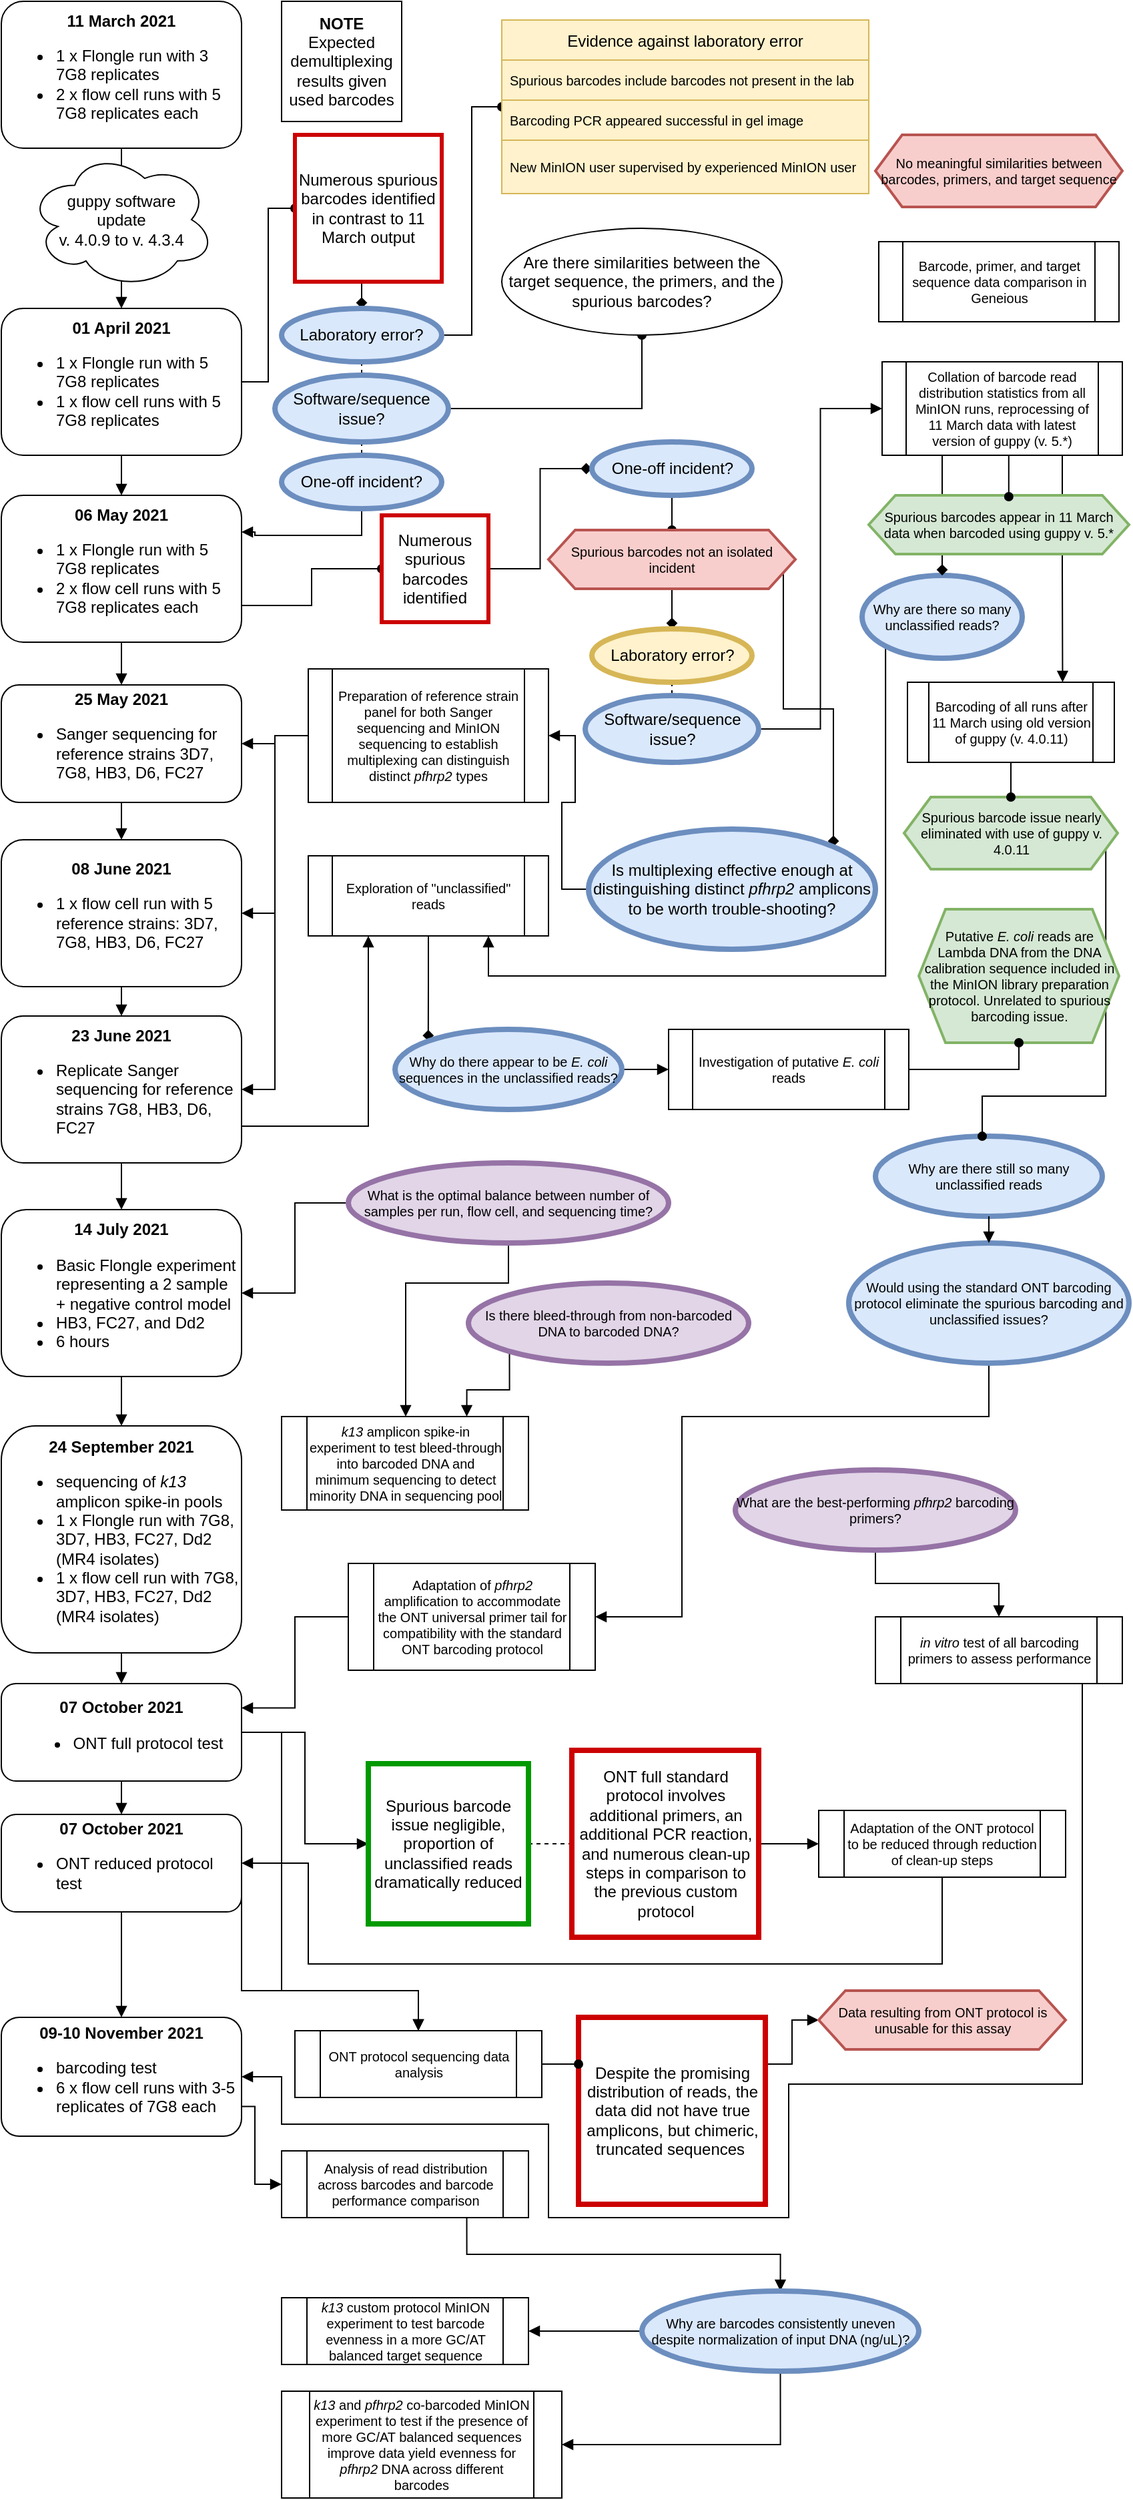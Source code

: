 <mxfile version="15.9.4" type="github">
  <diagram id="_FeIpueK-TZa2c9kANLZ" name="Page-1">
    <mxGraphModel dx="872" dy="480" grid="1" gridSize="10" guides="1" tooltips="1" connect="1" arrows="1" fold="1" page="1" pageScale="1" pageWidth="850" pageHeight="2000" math="0" shadow="0">
      <root>
        <mxCell id="0" />
        <mxCell id="1" parent="0" />
        <mxCell id="Xpva0r61hY2SAYBEdhQp-93" value="Why are there still so many unclassified reads" style="ellipse;whiteSpace=wrap;html=1;fontSize=10;fillColor=#dae8fc;strokeColor=#6c8ebf;strokeWidth=4;" vertex="1" parent="1">
          <mxGeometry x="655" y="850" width="170" height="60" as="geometry" />
        </mxCell>
        <mxCell id="Xpva0r61hY2SAYBEdhQp-12" value="" style="edgeStyle=orthogonalEdgeStyle;rounded=0;orthogonalLoop=1;jettySize=auto;html=1;endArrow=block;endFill=1;" edge="1" parent="1" source="Xpva0r61hY2SAYBEdhQp-1" target="Xpva0r61hY2SAYBEdhQp-11">
          <mxGeometry relative="1" as="geometry" />
        </mxCell>
        <mxCell id="Xpva0r61hY2SAYBEdhQp-95" style="edgeStyle=orthogonalEdgeStyle;rounded=0;orthogonalLoop=1;jettySize=auto;html=1;exitX=1;exitY=0.75;exitDx=0;exitDy=0;fontSize=10;endArrow=oval;endFill=1;" edge="1" parent="1" source="Xpva0r61hY2SAYBEdhQp-91" target="Xpva0r61hY2SAYBEdhQp-93">
          <mxGeometry relative="1" as="geometry">
            <Array as="points">
              <mxPoint x="828" y="820" />
              <mxPoint x="735" y="820" />
            </Array>
          </mxGeometry>
        </mxCell>
        <mxCell id="Xpva0r61hY2SAYBEdhQp-1" value="&lt;div&gt;&lt;b&gt;11 March 2021&lt;/b&gt;&lt;/div&gt;&lt;div align=&quot;left&quot;&gt;&lt;ul&gt;&lt;li&gt;1 x Flongle run with 3 7G8 replicates&lt;/li&gt;&lt;li&gt;2 x flow cell runs with 5 7G8 replicates each&lt;br&gt;&lt;/li&gt;&lt;/ul&gt;&lt;/div&gt;" style="rounded=1;whiteSpace=wrap;html=1;" vertex="1" parent="1">
          <mxGeometry width="180" height="110" as="geometry" />
        </mxCell>
        <mxCell id="Xpva0r61hY2SAYBEdhQp-5" value="&lt;div&gt;&lt;b&gt;NOTE&lt;/b&gt;&lt;/div&gt;&lt;div&gt;Expected demultiplexing results given used barcodes&lt;br&gt;&lt;/div&gt;" style="whiteSpace=wrap;html=1;aspect=fixed;" vertex="1" parent="1">
          <mxGeometry x="210" width="90" height="90" as="geometry" />
        </mxCell>
        <mxCell id="Xpva0r61hY2SAYBEdhQp-36" value="" style="edgeStyle=orthogonalEdgeStyle;rounded=0;orthogonalLoop=1;jettySize=auto;html=1;fontSize=10;endArrow=block;endFill=1;" edge="1" parent="1" source="Xpva0r61hY2SAYBEdhQp-11" target="Xpva0r61hY2SAYBEdhQp-35">
          <mxGeometry relative="1" as="geometry" />
        </mxCell>
        <mxCell id="Xpva0r61hY2SAYBEdhQp-42" style="edgeStyle=orthogonalEdgeStyle;rounded=0;orthogonalLoop=1;jettySize=auto;html=1;exitX=1;exitY=0.5;exitDx=0;exitDy=0;entryX=0;entryY=0.5;entryDx=0;entryDy=0;fontSize=10;endArrow=oval;endFill=1;" edge="1" parent="1" source="Xpva0r61hY2SAYBEdhQp-11" target="Xpva0r61hY2SAYBEdhQp-13">
          <mxGeometry relative="1" as="geometry" />
        </mxCell>
        <mxCell id="Xpva0r61hY2SAYBEdhQp-11" value="&lt;div&gt;&lt;b&gt;01 April 2021&lt;/b&gt;&lt;/div&gt;&lt;div align=&quot;left&quot;&gt;&lt;ul&gt;&lt;li&gt;1 x Flongle run with 5 7G8 replicates&lt;/li&gt;&lt;li&gt;1 x flow cell runs with 5 7G8 replicates&lt;br&gt;&lt;/li&gt;&lt;/ul&gt;&lt;/div&gt;" style="rounded=1;whiteSpace=wrap;html=1;" vertex="1" parent="1">
          <mxGeometry y="230" width="180" height="110" as="geometry" />
        </mxCell>
        <mxCell id="Xpva0r61hY2SAYBEdhQp-47" style="edgeStyle=orthogonalEdgeStyle;rounded=0;orthogonalLoop=1;jettySize=auto;html=1;exitX=0.5;exitY=1;exitDx=0;exitDy=0;entryX=0.5;entryY=0;entryDx=0;entryDy=0;fontSize=10;endArrow=diamond;endFill=1;" edge="1" parent="1" source="Xpva0r61hY2SAYBEdhQp-13" target="Xpva0r61hY2SAYBEdhQp-15">
          <mxGeometry relative="1" as="geometry" />
        </mxCell>
        <mxCell id="Xpva0r61hY2SAYBEdhQp-13" value="Numerous spurious barcodes identified in contrast to 11 March output" style="whiteSpace=wrap;html=1;aspect=fixed;strokeWidth=3;strokeColor=#CC0000;" vertex="1" parent="1">
          <mxGeometry x="220" y="100" width="110" height="110" as="geometry" />
        </mxCell>
        <mxCell id="Xpva0r61hY2SAYBEdhQp-45" style="edgeStyle=orthogonalEdgeStyle;rounded=0;orthogonalLoop=1;jettySize=auto;html=1;exitX=1;exitY=0.5;exitDx=0;exitDy=0;entryX=0;entryY=0.5;entryDx=0;entryDy=0;fontSize=10;endArrow=oval;endFill=1;" edge="1" parent="1" source="Xpva0r61hY2SAYBEdhQp-15" target="Xpva0r61hY2SAYBEdhQp-21">
          <mxGeometry relative="1" as="geometry" />
        </mxCell>
        <mxCell id="Xpva0r61hY2SAYBEdhQp-48" style="edgeStyle=orthogonalEdgeStyle;rounded=0;orthogonalLoop=1;jettySize=auto;html=1;exitX=0.5;exitY=1;exitDx=0;exitDy=0;entryX=0.5;entryY=0;entryDx=0;entryDy=0;fontSize=10;endArrow=none;endFill=0;dashed=1;" edge="1" parent="1" source="Xpva0r61hY2SAYBEdhQp-15" target="Xpva0r61hY2SAYBEdhQp-17">
          <mxGeometry relative="1" as="geometry" />
        </mxCell>
        <mxCell id="Xpva0r61hY2SAYBEdhQp-15" value="Laboratory error?" style="ellipse;whiteSpace=wrap;html=1;rounded=1;strokeWidth=4;fillColor=#dae8fc;strokeColor=#6c8ebf;" vertex="1" parent="1">
          <mxGeometry x="210" y="230" width="120" height="40" as="geometry" />
        </mxCell>
        <mxCell id="Xpva0r61hY2SAYBEdhQp-30" value="" style="edgeStyle=orthogonalEdgeStyle;rounded=0;orthogonalLoop=1;jettySize=auto;html=1;fontSize=10;endArrow=oval;endFill=1;" edge="1" parent="1" source="Xpva0r61hY2SAYBEdhQp-17" target="Xpva0r61hY2SAYBEdhQp-29">
          <mxGeometry relative="1" as="geometry" />
        </mxCell>
        <mxCell id="Xpva0r61hY2SAYBEdhQp-49" style="edgeStyle=orthogonalEdgeStyle;rounded=0;orthogonalLoop=1;jettySize=auto;html=1;exitX=0.5;exitY=1;exitDx=0;exitDy=0;entryX=0.5;entryY=0;entryDx=0;entryDy=0;dashed=1;fontSize=10;endArrow=none;endFill=0;" edge="1" parent="1" source="Xpva0r61hY2SAYBEdhQp-17" target="Xpva0r61hY2SAYBEdhQp-40">
          <mxGeometry relative="1" as="geometry" />
        </mxCell>
        <mxCell id="Xpva0r61hY2SAYBEdhQp-17" value="Software/sequence issue?" style="ellipse;whiteSpace=wrap;html=1;rounded=1;strokeWidth=4;fillColor=#dae8fc;strokeColor=#6c8ebf;" vertex="1" parent="1">
          <mxGeometry x="205" y="280" width="130" height="50" as="geometry" />
        </mxCell>
        <mxCell id="Xpva0r61hY2SAYBEdhQp-20" value="&lt;div&gt;guppy software &lt;br&gt;&lt;/div&gt;&lt;div&gt;update&lt;/div&gt;&lt;div&gt;v. 4.0.9 to v. 4.3.4&lt;br&gt;&lt;/div&gt;" style="ellipse;shape=cloud;whiteSpace=wrap;html=1;" vertex="1" parent="1">
          <mxGeometry x="20" y="112" width="140" height="103" as="geometry" />
        </mxCell>
        <mxCell id="Xpva0r61hY2SAYBEdhQp-21" value="Evidence against laboratory error" style="swimlane;fontStyle=0;childLayout=stackLayout;horizontal=1;startSize=30;horizontalStack=0;resizeParent=1;resizeParentMax=0;resizeLast=0;collapsible=1;marginBottom=0;fillColor=#fff2cc;strokeColor=#d6b656;" vertex="1" parent="1">
          <mxGeometry x="375" y="14" width="275" height="130" as="geometry">
            <mxRectangle x="375" y="14" width="190" height="30" as="alternateBounds" />
          </mxGeometry>
        </mxCell>
        <mxCell id="Xpva0r61hY2SAYBEdhQp-22" value="Spurious barcodes include barcodes not present in the lab" style="text;strokeColor=#d6b656;fillColor=#fff2cc;align=left;verticalAlign=middle;spacingLeft=4;spacingRight=4;overflow=hidden;points=[[0,0.5],[1,0.5]];portConstraint=eastwest;rotatable=0;fontSize=10;" vertex="1" parent="Xpva0r61hY2SAYBEdhQp-21">
          <mxGeometry y="30" width="275" height="30" as="geometry" />
        </mxCell>
        <mxCell id="Xpva0r61hY2SAYBEdhQp-23" value="Barcoding PCR appeared successful in gel image" style="text;strokeColor=#d6b656;fillColor=#fff2cc;align=left;verticalAlign=middle;spacingLeft=4;spacingRight=4;overflow=hidden;points=[[0,0.5],[1,0.5]];portConstraint=eastwest;rotatable=0;fontSize=10;" vertex="1" parent="Xpva0r61hY2SAYBEdhQp-21">
          <mxGeometry y="60" width="275" height="30" as="geometry" />
        </mxCell>
        <mxCell id="Xpva0r61hY2SAYBEdhQp-24" value="New MinION user supervised by experienced MinION user" style="text;strokeColor=#d6b656;fillColor=#fff2cc;align=left;verticalAlign=middle;spacingLeft=4;spacingRight=4;overflow=hidden;points=[[0,0.5],[1,0.5]];portConstraint=eastwest;rotatable=0;fontSize=10;" vertex="1" parent="Xpva0r61hY2SAYBEdhQp-21">
          <mxGeometry y="90" width="275" height="40" as="geometry" />
        </mxCell>
        <mxCell id="Xpva0r61hY2SAYBEdhQp-29" value="Are there similarities between the target sequence, the primers, and the spurious barcodes?" style="ellipse;whiteSpace=wrap;html=1;rounded=1;" vertex="1" parent="1">
          <mxGeometry x="375" y="170" width="210" height="80" as="geometry" />
        </mxCell>
        <mxCell id="Xpva0r61hY2SAYBEdhQp-31" value="Barcode, primer, and target sequence data comparison in Geneious" style="shape=process;whiteSpace=wrap;html=1;backgroundOutline=1;fontSize=10;" vertex="1" parent="1">
          <mxGeometry x="657.5" y="180" width="180" height="60" as="geometry" />
        </mxCell>
        <mxCell id="Xpva0r61hY2SAYBEdhQp-84" style="edgeStyle=orthogonalEdgeStyle;rounded=0;orthogonalLoop=1;jettySize=auto;html=1;exitX=0.5;exitY=1;exitDx=0;exitDy=0;entryX=0;entryY=0;entryDx=0;entryDy=0;fontSize=10;endArrow=diamond;endFill=1;" edge="1" parent="1" source="Xpva0r61hY2SAYBEdhQp-32" target="Xpva0r61hY2SAYBEdhQp-34">
          <mxGeometry relative="1" as="geometry" />
        </mxCell>
        <mxCell id="Xpva0r61hY2SAYBEdhQp-32" value="Exploration of &quot;unclassified&quot; reads " style="shape=process;whiteSpace=wrap;html=1;backgroundOutline=1;fontSize=10;" vertex="1" parent="1">
          <mxGeometry x="230" y="640" width="180" height="60" as="geometry" />
        </mxCell>
        <mxCell id="Xpva0r61hY2SAYBEdhQp-69" style="edgeStyle=orthogonalEdgeStyle;rounded=0;orthogonalLoop=1;jettySize=auto;html=1;exitX=0;exitY=1;exitDx=0;exitDy=0;entryX=0.75;entryY=1;entryDx=0;entryDy=0;fontSize=10;endArrow=block;endFill=1;" edge="1" parent="1" source="Xpva0r61hY2SAYBEdhQp-33" target="Xpva0r61hY2SAYBEdhQp-32">
          <mxGeometry relative="1" as="geometry">
            <Array as="points">
              <mxPoint x="663" y="730" />
              <mxPoint x="365" y="730" />
            </Array>
          </mxGeometry>
        </mxCell>
        <mxCell id="Xpva0r61hY2SAYBEdhQp-33" value="Why are there so many unclassified reads?" style="ellipse;whiteSpace=wrap;html=1;fontSize=10;fillColor=#dae8fc;strokeColor=#6c8ebf;strokeWidth=4;" vertex="1" parent="1">
          <mxGeometry x="645" y="430" width="120" height="62" as="geometry" />
        </mxCell>
        <mxCell id="Xpva0r61hY2SAYBEdhQp-87" style="edgeStyle=orthogonalEdgeStyle;rounded=0;orthogonalLoop=1;jettySize=auto;html=1;exitX=1;exitY=0.5;exitDx=0;exitDy=0;entryX=0;entryY=0.5;entryDx=0;entryDy=0;fontSize=10;endArrow=block;endFill=1;" edge="1" parent="1" source="Xpva0r61hY2SAYBEdhQp-34" target="Xpva0r61hY2SAYBEdhQp-85">
          <mxGeometry relative="1" as="geometry" />
        </mxCell>
        <mxCell id="Xpva0r61hY2SAYBEdhQp-34" value="Why do there appear to be &lt;i&gt;E. coli &lt;/i&gt;sequences in the unclassified reads?" style="ellipse;whiteSpace=wrap;html=1;fontSize=10;fillColor=#dae8fc;strokeColor=#6c8ebf;strokeWidth=4;" vertex="1" parent="1">
          <mxGeometry x="295" y="770" width="170" height="60" as="geometry" />
        </mxCell>
        <mxCell id="Xpva0r61hY2SAYBEdhQp-52" style="edgeStyle=orthogonalEdgeStyle;rounded=0;orthogonalLoop=1;jettySize=auto;html=1;exitX=1;exitY=0.75;exitDx=0;exitDy=0;entryX=0;entryY=0.5;entryDx=0;entryDy=0;fontSize=10;endArrow=oval;endFill=1;" edge="1" parent="1" source="Xpva0r61hY2SAYBEdhQp-35" target="Xpva0r61hY2SAYBEdhQp-50">
          <mxGeometry relative="1" as="geometry" />
        </mxCell>
        <mxCell id="Xpva0r61hY2SAYBEdhQp-72" value="" style="edgeStyle=orthogonalEdgeStyle;rounded=0;orthogonalLoop=1;jettySize=auto;html=1;fontSize=10;endArrow=block;endFill=1;" edge="1" parent="1" source="Xpva0r61hY2SAYBEdhQp-35" target="Xpva0r61hY2SAYBEdhQp-71">
          <mxGeometry relative="1" as="geometry" />
        </mxCell>
        <mxCell id="Xpva0r61hY2SAYBEdhQp-35" value="&lt;div&gt;&lt;b&gt;06 May 2021&lt;/b&gt;&lt;/div&gt;&lt;div align=&quot;left&quot;&gt;&lt;ul&gt;&lt;li&gt;1 x Flongle run with 5 7G8 replicates&lt;/li&gt;&lt;li&gt;2 x flow cell runs with 5 7G8 replicates each&lt;br&gt;&lt;/li&gt;&lt;/ul&gt;&lt;/div&gt;" style="rounded=1;whiteSpace=wrap;html=1;" vertex="1" parent="1">
          <mxGeometry y="370" width="180" height="110" as="geometry" />
        </mxCell>
        <mxCell id="Xpva0r61hY2SAYBEdhQp-75" style="edgeStyle=orthogonalEdgeStyle;rounded=0;orthogonalLoop=1;jettySize=auto;html=1;exitX=0.5;exitY=1;exitDx=0;exitDy=0;fontSize=10;endArrow=block;endFill=1;" edge="1" parent="1" source="Xpva0r61hY2SAYBEdhQp-38" target="Xpva0r61hY2SAYBEdhQp-73">
          <mxGeometry relative="1" as="geometry" />
        </mxCell>
        <mxCell id="Xpva0r61hY2SAYBEdhQp-38" value="&lt;div&gt;&lt;b&gt;08 June 2021&lt;/b&gt;&lt;br&gt;&lt;/div&gt;&lt;div align=&quot;left&quot;&gt;&lt;ul&gt;&lt;li&gt;1 x flow cell run with 5 reference strains: 3D7, 7G8, HB3, D6, FC27&lt;br&gt;&lt;/li&gt;&lt;/ul&gt;&lt;/div&gt;" style="rounded=1;whiteSpace=wrap;html=1;" vertex="1" parent="1">
          <mxGeometry y="628" width="180" height="110" as="geometry" />
        </mxCell>
        <mxCell id="Xpva0r61hY2SAYBEdhQp-46" style="edgeStyle=orthogonalEdgeStyle;rounded=0;orthogonalLoop=1;jettySize=auto;html=1;exitX=0.5;exitY=1;exitDx=0;exitDy=0;entryX=1;entryY=0.25;entryDx=0;entryDy=0;fontSize=10;endArrow=block;endFill=1;" edge="1" parent="1" source="Xpva0r61hY2SAYBEdhQp-40" target="Xpva0r61hY2SAYBEdhQp-35">
          <mxGeometry relative="1" as="geometry" />
        </mxCell>
        <mxCell id="Xpva0r61hY2SAYBEdhQp-40" value="One-off incident?" style="ellipse;whiteSpace=wrap;html=1;rounded=1;strokeWidth=4;fillColor=#dae8fc;strokeColor=#6c8ebf;" vertex="1" parent="1">
          <mxGeometry x="210" y="340" width="120" height="40" as="geometry" />
        </mxCell>
        <mxCell id="Xpva0r61hY2SAYBEdhQp-55" style="edgeStyle=orthogonalEdgeStyle;rounded=0;orthogonalLoop=1;jettySize=auto;html=1;exitX=1;exitY=0.5;exitDx=0;exitDy=0;entryX=0;entryY=0.5;entryDx=0;entryDy=0;fontSize=10;endArrow=diamond;endFill=1;" edge="1" parent="1" source="Xpva0r61hY2SAYBEdhQp-50" target="Xpva0r61hY2SAYBEdhQp-54">
          <mxGeometry relative="1" as="geometry" />
        </mxCell>
        <mxCell id="Xpva0r61hY2SAYBEdhQp-50" value="&lt;div&gt;Numerous spurious barcodes identified &lt;br&gt;&lt;/div&gt;" style="whiteSpace=wrap;html=1;aspect=fixed;strokeColor=#CC0000;strokeWidth=3;" vertex="1" parent="1">
          <mxGeometry x="285" y="385" width="80" height="80" as="geometry" />
        </mxCell>
        <mxCell id="Xpva0r61hY2SAYBEdhQp-53" value="No meaningful similarities between barcodes, primers, and target sequence" style="shape=hexagon;perimeter=hexagonPerimeter2;whiteSpace=wrap;html=1;fixedSize=1;fontSize=10;strokeWidth=2;fillColor=#f8cecc;strokeColor=#b85450;" vertex="1" parent="1">
          <mxGeometry x="655" y="100" width="185" height="54" as="geometry" />
        </mxCell>
        <mxCell id="Xpva0r61hY2SAYBEdhQp-61" style="edgeStyle=orthogonalEdgeStyle;rounded=0;orthogonalLoop=1;jettySize=auto;html=1;exitX=0.5;exitY=1;exitDx=0;exitDy=0;fontSize=10;endArrow=oval;endFill=1;entryX=0.5;entryY=0;entryDx=0;entryDy=0;" edge="1" parent="1" source="Xpva0r61hY2SAYBEdhQp-54" target="Xpva0r61hY2SAYBEdhQp-56">
          <mxGeometry relative="1" as="geometry">
            <mxPoint x="503" y="390" as="targetPoint" />
          </mxGeometry>
        </mxCell>
        <mxCell id="Xpva0r61hY2SAYBEdhQp-54" value="One-off incident?" style="ellipse;whiteSpace=wrap;html=1;rounded=1;strokeWidth=4;fillColor=#dae8fc;strokeColor=#6c8ebf;" vertex="1" parent="1">
          <mxGeometry x="442.5" y="330" width="120" height="40" as="geometry" />
        </mxCell>
        <mxCell id="Xpva0r61hY2SAYBEdhQp-59" style="edgeStyle=orthogonalEdgeStyle;rounded=0;orthogonalLoop=1;jettySize=auto;html=1;exitX=0.5;exitY=1;exitDx=0;exitDy=0;entryX=0.5;entryY=0;entryDx=0;entryDy=0;fontSize=10;endArrow=diamond;endFill=1;" edge="1" parent="1" source="Xpva0r61hY2SAYBEdhQp-56" target="Xpva0r61hY2SAYBEdhQp-57">
          <mxGeometry relative="1" as="geometry" />
        </mxCell>
        <mxCell id="Xpva0r61hY2SAYBEdhQp-80" style="edgeStyle=orthogonalEdgeStyle;rounded=0;orthogonalLoop=1;jettySize=auto;html=1;exitX=1;exitY=0.75;exitDx=0;exitDy=0;entryX=1;entryY=0;entryDx=0;entryDy=0;fontSize=10;endArrow=diamond;endFill=1;" edge="1" parent="1" source="Xpva0r61hY2SAYBEdhQp-56" target="Xpva0r61hY2SAYBEdhQp-62">
          <mxGeometry relative="1" as="geometry" />
        </mxCell>
        <mxCell id="Xpva0r61hY2SAYBEdhQp-56" value="Spurious barcodes not an isolated incident" style="shape=hexagon;perimeter=hexagonPerimeter2;whiteSpace=wrap;html=1;fixedSize=1;fontSize=10;strokeWidth=2;fillColor=#f8cecc;strokeColor=#b85450;" vertex="1" parent="1">
          <mxGeometry x="410" y="396" width="185" height="44" as="geometry" />
        </mxCell>
        <mxCell id="Xpva0r61hY2SAYBEdhQp-60" style="edgeStyle=orthogonalEdgeStyle;rounded=0;orthogonalLoop=1;jettySize=auto;html=1;exitX=0.5;exitY=1;exitDx=0;exitDy=0;entryX=0.5;entryY=0;entryDx=0;entryDy=0;dashed=1;fontSize=10;endArrow=none;endFill=0;" edge="1" parent="1" source="Xpva0r61hY2SAYBEdhQp-57" target="Xpva0r61hY2SAYBEdhQp-58">
          <mxGeometry relative="1" as="geometry" />
        </mxCell>
        <mxCell id="Xpva0r61hY2SAYBEdhQp-57" value="Laboratory error?" style="ellipse;whiteSpace=wrap;html=1;rounded=1;strokeWidth=4;fillColor=#fff2cc;strokeColor=#d6b656;" vertex="1" parent="1">
          <mxGeometry x="442.5" y="470" width="120" height="40" as="geometry" />
        </mxCell>
        <mxCell id="Xpva0r61hY2SAYBEdhQp-64" style="edgeStyle=orthogonalEdgeStyle;rounded=0;orthogonalLoop=1;jettySize=auto;html=1;exitX=1;exitY=0.5;exitDx=0;exitDy=0;entryX=0;entryY=0.5;entryDx=0;entryDy=0;fontSize=10;endArrow=block;endFill=1;" edge="1" parent="1" source="Xpva0r61hY2SAYBEdhQp-58" target="Xpva0r61hY2SAYBEdhQp-63">
          <mxGeometry relative="1" as="geometry" />
        </mxCell>
        <mxCell id="Xpva0r61hY2SAYBEdhQp-58" value="Software/sequence issue?" style="ellipse;whiteSpace=wrap;html=1;rounded=1;strokeWidth=4;fillColor=#dae8fc;strokeColor=#6c8ebf;" vertex="1" parent="1">
          <mxGeometry x="437.5" y="520" width="130" height="50" as="geometry" />
        </mxCell>
        <mxCell id="Xpva0r61hY2SAYBEdhQp-76" style="edgeStyle=orthogonalEdgeStyle;rounded=0;orthogonalLoop=1;jettySize=auto;html=1;exitX=0;exitY=0.5;exitDx=0;exitDy=0;entryX=1;entryY=0.5;entryDx=0;entryDy=0;fontSize=10;endArrow=block;endFill=1;" edge="1" parent="1" source="Xpva0r61hY2SAYBEdhQp-62" target="Xpva0r61hY2SAYBEdhQp-70">
          <mxGeometry relative="1" as="geometry" />
        </mxCell>
        <mxCell id="Xpva0r61hY2SAYBEdhQp-62" value="Is multiplexing effective enough at distinguishing distinct &lt;i&gt;pfhrp2&lt;/i&gt; amplicons to be worth trouble-shooting?" style="ellipse;whiteSpace=wrap;html=1;rounded=1;strokeWidth=4;fillColor=#dae8fc;strokeColor=#6c8ebf;" vertex="1" parent="1">
          <mxGeometry x="440" y="620" width="215" height="90" as="geometry" />
        </mxCell>
        <mxCell id="Xpva0r61hY2SAYBEdhQp-67" style="edgeStyle=orthogonalEdgeStyle;rounded=0;orthogonalLoop=1;jettySize=auto;html=1;exitX=0.25;exitY=1;exitDx=0;exitDy=0;entryX=0.5;entryY=0;entryDx=0;entryDy=0;fontSize=10;endArrow=diamond;endFill=1;" edge="1" parent="1" source="Xpva0r61hY2SAYBEdhQp-63" target="Xpva0r61hY2SAYBEdhQp-33">
          <mxGeometry relative="1" as="geometry" />
        </mxCell>
        <mxCell id="Xpva0r61hY2SAYBEdhQp-90" style="edgeStyle=orthogonalEdgeStyle;rounded=0;orthogonalLoop=1;jettySize=auto;html=1;exitX=0.75;exitY=1;exitDx=0;exitDy=0;entryX=0.75;entryY=0;entryDx=0;entryDy=0;fontSize=10;endArrow=block;endFill=1;" edge="1" parent="1" source="Xpva0r61hY2SAYBEdhQp-63" target="Xpva0r61hY2SAYBEdhQp-89">
          <mxGeometry relative="1" as="geometry" />
        </mxCell>
        <mxCell id="Xpva0r61hY2SAYBEdhQp-63" value="Collation of barcode read distribution statistics from all MinION runs, reprocessing of 11 March data with latest version of guppy (v. 5.*)" style="shape=process;whiteSpace=wrap;html=1;backgroundOutline=1;fontSize=10;" vertex="1" parent="1">
          <mxGeometry x="660" y="270" width="180" height="70" as="geometry" />
        </mxCell>
        <mxCell id="Xpva0r61hY2SAYBEdhQp-65" value="Spurious barcodes appear in 11 March data when barcoded using guppy v. 5.*" style="shape=hexagon;perimeter=hexagonPerimeter2;whiteSpace=wrap;html=1;fixedSize=1;fontSize=10;strokeWidth=2;fillColor=#d5e8d4;strokeColor=#82b366;" vertex="1" parent="1">
          <mxGeometry x="650" y="370" width="195" height="44" as="geometry" />
        </mxCell>
        <mxCell id="Xpva0r61hY2SAYBEdhQp-66" style="edgeStyle=orthogonalEdgeStyle;rounded=0;orthogonalLoop=1;jettySize=auto;html=1;exitX=0.5;exitY=1;exitDx=0;exitDy=0;fontSize=10;endArrow=oval;endFill=1;entryX=0.538;entryY=0.023;entryDx=0;entryDy=0;entryPerimeter=0;" edge="1" parent="1" source="Xpva0r61hY2SAYBEdhQp-63" target="Xpva0r61hY2SAYBEdhQp-65">
          <mxGeometry relative="1" as="geometry" />
        </mxCell>
        <mxCell id="Xpva0r61hY2SAYBEdhQp-77" style="edgeStyle=orthogonalEdgeStyle;rounded=0;orthogonalLoop=1;jettySize=auto;html=1;exitX=0;exitY=0.5;exitDx=0;exitDy=0;entryX=1;entryY=0.5;entryDx=0;entryDy=0;fontSize=10;endArrow=block;endFill=1;" edge="1" parent="1" source="Xpva0r61hY2SAYBEdhQp-70" target="Xpva0r61hY2SAYBEdhQp-71">
          <mxGeometry relative="1" as="geometry" />
        </mxCell>
        <mxCell id="Xpva0r61hY2SAYBEdhQp-78" style="edgeStyle=orthogonalEdgeStyle;rounded=0;orthogonalLoop=1;jettySize=auto;html=1;exitX=0;exitY=0.5;exitDx=0;exitDy=0;entryX=1;entryY=0.5;entryDx=0;entryDy=0;fontSize=10;endArrow=block;endFill=1;" edge="1" parent="1" source="Xpva0r61hY2SAYBEdhQp-70" target="Xpva0r61hY2SAYBEdhQp-38">
          <mxGeometry relative="1" as="geometry" />
        </mxCell>
        <mxCell id="Xpva0r61hY2SAYBEdhQp-79" style="edgeStyle=orthogonalEdgeStyle;rounded=0;orthogonalLoop=1;jettySize=auto;html=1;exitX=0;exitY=0.5;exitDx=0;exitDy=0;entryX=1;entryY=0.5;entryDx=0;entryDy=0;fontSize=10;endArrow=block;endFill=1;" edge="1" parent="1" source="Xpva0r61hY2SAYBEdhQp-70" target="Xpva0r61hY2SAYBEdhQp-73">
          <mxGeometry relative="1" as="geometry" />
        </mxCell>
        <mxCell id="Xpva0r61hY2SAYBEdhQp-70" value="Preparation of reference strain panel for both Sanger sequencing and MinION sequencing to establish multiplexing can distinguish distinct &lt;i&gt;pfhrp2 &lt;/i&gt;types" style="shape=process;whiteSpace=wrap;html=1;backgroundOutline=1;fontSize=10;" vertex="1" parent="1">
          <mxGeometry x="230" y="500" width="180" height="100" as="geometry" />
        </mxCell>
        <mxCell id="Xpva0r61hY2SAYBEdhQp-74" style="edgeStyle=orthogonalEdgeStyle;rounded=0;orthogonalLoop=1;jettySize=auto;html=1;exitX=0.5;exitY=1;exitDx=0;exitDy=0;entryX=0.5;entryY=0;entryDx=0;entryDy=0;fontSize=10;endArrow=block;endFill=1;" edge="1" parent="1" source="Xpva0r61hY2SAYBEdhQp-71" target="Xpva0r61hY2SAYBEdhQp-38">
          <mxGeometry relative="1" as="geometry" />
        </mxCell>
        <mxCell id="Xpva0r61hY2SAYBEdhQp-71" value="&lt;div&gt;&lt;b&gt;25 May 2021&lt;/b&gt;&lt;/div&gt;&lt;div align=&quot;left&quot;&gt;&lt;ul&gt;&lt;li&gt;Sanger sequencing for reference strains 3D7, 7G8, HB3, D6, FC27&lt;br&gt;&lt;/li&gt;&lt;/ul&gt;&lt;/div&gt;" style="rounded=1;whiteSpace=wrap;html=1;" vertex="1" parent="1">
          <mxGeometry y="512" width="180" height="88" as="geometry" />
        </mxCell>
        <mxCell id="Xpva0r61hY2SAYBEdhQp-83" style="edgeStyle=orthogonalEdgeStyle;rounded=0;orthogonalLoop=1;jettySize=auto;html=1;exitX=1;exitY=0.75;exitDx=0;exitDy=0;entryX=0.25;entryY=1;entryDx=0;entryDy=0;fontSize=10;endArrow=block;endFill=1;" edge="1" parent="1" source="Xpva0r61hY2SAYBEdhQp-73" target="Xpva0r61hY2SAYBEdhQp-32">
          <mxGeometry relative="1" as="geometry" />
        </mxCell>
        <mxCell id="Xpva0r61hY2SAYBEdhQp-102" value="" style="edgeStyle=orthogonalEdgeStyle;rounded=0;orthogonalLoop=1;jettySize=auto;html=1;fontSize=10;endArrow=block;endFill=1;" edge="1" parent="1" source="Xpva0r61hY2SAYBEdhQp-73" target="Xpva0r61hY2SAYBEdhQp-101">
          <mxGeometry relative="1" as="geometry" />
        </mxCell>
        <mxCell id="Xpva0r61hY2SAYBEdhQp-73" value="&lt;div&gt;&lt;b&gt;23 June 2021&lt;/b&gt;&lt;/div&gt;&lt;div align=&quot;left&quot;&gt;&lt;ul&gt;&lt;li&gt;Replicate Sanger sequencing for reference strains 7G8, HB3, D6, FC27&lt;br&gt;&lt;/li&gt;&lt;/ul&gt;&lt;/div&gt;" style="rounded=1;whiteSpace=wrap;html=1;" vertex="1" parent="1">
          <mxGeometry y="760" width="180" height="110" as="geometry" />
        </mxCell>
        <mxCell id="Xpva0r61hY2SAYBEdhQp-85" value="Investigation of putative &lt;i&gt;E. coli &lt;/i&gt;reads" style="shape=process;whiteSpace=wrap;html=1;backgroundOutline=1;fontSize=10;" vertex="1" parent="1">
          <mxGeometry x="500" y="770" width="180" height="60" as="geometry" />
        </mxCell>
        <mxCell id="Xpva0r61hY2SAYBEdhQp-86" value="Putative &lt;i&gt;E. coli &lt;/i&gt;reads are Lambda DNA from the DNA calibration sequence included in the MinION library preparation protocol. Unrelated to spurious barcoding issue." style="shape=hexagon;perimeter=hexagonPerimeter2;whiteSpace=wrap;html=1;fixedSize=1;fontSize=10;strokeWidth=2;fillColor=#d5e8d4;strokeColor=#82b366;" vertex="1" parent="1">
          <mxGeometry x="687.5" y="680" width="150" height="100" as="geometry" />
        </mxCell>
        <mxCell id="Xpva0r61hY2SAYBEdhQp-89" value="Barcoding of all runs after 11 March using old version of guppy (v. 4.0.11)" style="shape=process;whiteSpace=wrap;html=1;backgroundOutline=1;fontSize=10;" vertex="1" parent="1">
          <mxGeometry x="679" y="510" width="155" height="60" as="geometry" />
        </mxCell>
        <mxCell id="Xpva0r61hY2SAYBEdhQp-91" value="Spurious barcode issue nearly eliminated with use of guppy v. 4.0.11" style="shape=hexagon;perimeter=hexagonPerimeter2;whiteSpace=wrap;html=1;fixedSize=1;fontSize=10;strokeWidth=2;fillColor=#d5e8d4;strokeColor=#82b366;" vertex="1" parent="1">
          <mxGeometry x="676.5" y="596" width="160" height="54" as="geometry" />
        </mxCell>
        <mxCell id="Xpva0r61hY2SAYBEdhQp-92" style="edgeStyle=orthogonalEdgeStyle;rounded=0;orthogonalLoop=1;jettySize=auto;html=1;exitX=0.5;exitY=1;exitDx=0;exitDy=0;entryX=0.5;entryY=0;entryDx=0;entryDy=0;fontSize=10;endArrow=oval;endFill=1;" edge="1" parent="1" source="Xpva0r61hY2SAYBEdhQp-89" target="Xpva0r61hY2SAYBEdhQp-91">
          <mxGeometry relative="1" as="geometry" />
        </mxCell>
        <mxCell id="Xpva0r61hY2SAYBEdhQp-88" style="edgeStyle=orthogonalEdgeStyle;rounded=0;orthogonalLoop=1;jettySize=auto;html=1;exitX=1;exitY=0.5;exitDx=0;exitDy=0;entryX=0.5;entryY=1;entryDx=0;entryDy=0;fontSize=10;endArrow=oval;endFill=1;" edge="1" parent="1" source="Xpva0r61hY2SAYBEdhQp-85" target="Xpva0r61hY2SAYBEdhQp-86">
          <mxGeometry relative="1" as="geometry" />
        </mxCell>
        <mxCell id="Xpva0r61hY2SAYBEdhQp-119" style="edgeStyle=orthogonalEdgeStyle;rounded=0;orthogonalLoop=1;jettySize=auto;html=1;exitX=0.5;exitY=1;exitDx=0;exitDy=0;entryX=1;entryY=0.5;entryDx=0;entryDy=0;fontSize=10;endArrow=block;endFill=1;" edge="1" parent="1" source="Xpva0r61hY2SAYBEdhQp-94" target="Xpva0r61hY2SAYBEdhQp-118">
          <mxGeometry relative="1" as="geometry">
            <Array as="points">
              <mxPoint x="740" y="1060" />
              <mxPoint x="510" y="1060" />
              <mxPoint x="510" y="1210" />
            </Array>
          </mxGeometry>
        </mxCell>
        <mxCell id="Xpva0r61hY2SAYBEdhQp-94" value="Would using the standard ONT barcoding protocol eliminate the spurious barcoding and unclassified issues?" style="ellipse;whiteSpace=wrap;html=1;fontSize=10;fillColor=#dae8fc;strokeColor=#6c8ebf;strokeWidth=4;" vertex="1" parent="1">
          <mxGeometry x="635" y="930" width="210" height="90" as="geometry" />
        </mxCell>
        <mxCell id="Xpva0r61hY2SAYBEdhQp-96" style="edgeStyle=orthogonalEdgeStyle;rounded=0;orthogonalLoop=1;jettySize=auto;html=1;exitX=0.5;exitY=1;exitDx=0;exitDy=0;entryX=0.5;entryY=0;entryDx=0;entryDy=0;fontSize=10;endArrow=block;endFill=1;" edge="1" parent="1" source="Xpva0r61hY2SAYBEdhQp-93" target="Xpva0r61hY2SAYBEdhQp-94">
          <mxGeometry relative="1" as="geometry" />
        </mxCell>
        <mxCell id="Xpva0r61hY2SAYBEdhQp-107" style="edgeStyle=orthogonalEdgeStyle;rounded=0;orthogonalLoop=1;jettySize=auto;html=1;exitX=0.5;exitY=1;exitDx=0;exitDy=0;fontSize=10;endArrow=block;endFill=1;" edge="1" parent="1" source="Xpva0r61hY2SAYBEdhQp-97" target="Xpva0r61hY2SAYBEdhQp-100">
          <mxGeometry relative="1" as="geometry">
            <Array as="points">
              <mxPoint x="380" y="960" />
              <mxPoint x="303" y="960" />
            </Array>
          </mxGeometry>
        </mxCell>
        <mxCell id="Xpva0r61hY2SAYBEdhQp-108" style="edgeStyle=orthogonalEdgeStyle;rounded=0;orthogonalLoop=1;jettySize=auto;html=1;exitX=0;exitY=0.5;exitDx=0;exitDy=0;entryX=1;entryY=0.5;entryDx=0;entryDy=0;fontSize=10;endArrow=block;endFill=1;" edge="1" parent="1" source="Xpva0r61hY2SAYBEdhQp-97" target="Xpva0r61hY2SAYBEdhQp-101">
          <mxGeometry relative="1" as="geometry" />
        </mxCell>
        <mxCell id="Xpva0r61hY2SAYBEdhQp-97" value="What is the optimal balance between number of samples per run, flow cell, and sequencing time?" style="ellipse;whiteSpace=wrap;html=1;fontSize=10;fillColor=#e1d5e7;strokeColor=#9673a6;strokeWidth=4;" vertex="1" parent="1">
          <mxGeometry x="260" y="870" width="240" height="60" as="geometry" />
        </mxCell>
        <mxCell id="Xpva0r61hY2SAYBEdhQp-109" style="edgeStyle=orthogonalEdgeStyle;rounded=0;orthogonalLoop=1;jettySize=auto;html=1;exitX=0;exitY=1;exitDx=0;exitDy=0;entryX=0.75;entryY=0;entryDx=0;entryDy=0;fontSize=10;endArrow=block;endFill=1;" edge="1" parent="1" source="Xpva0r61hY2SAYBEdhQp-98" target="Xpva0r61hY2SAYBEdhQp-100">
          <mxGeometry relative="1" as="geometry" />
        </mxCell>
        <mxCell id="Xpva0r61hY2SAYBEdhQp-98" value="Is there bleed-through from non-barcoded DNA to barcoded DNA?" style="ellipse;whiteSpace=wrap;html=1;fontSize=10;fillColor=#e1d5e7;strokeColor=#9673a6;strokeWidth=4;" vertex="1" parent="1">
          <mxGeometry x="350" y="960" width="210" height="60" as="geometry" />
        </mxCell>
        <mxCell id="Xpva0r61hY2SAYBEdhQp-138" style="edgeStyle=orthogonalEdgeStyle;rounded=0;orthogonalLoop=1;jettySize=auto;html=1;exitX=0.5;exitY=1;exitDx=0;exitDy=0;entryX=0.5;entryY=0;entryDx=0;entryDy=0;fontSize=10;endArrow=block;endFill=1;" edge="1" parent="1" source="Xpva0r61hY2SAYBEdhQp-99" target="Xpva0r61hY2SAYBEdhQp-103">
          <mxGeometry relative="1" as="geometry" />
        </mxCell>
        <mxCell id="Xpva0r61hY2SAYBEdhQp-99" value="What are the best-performing &lt;i&gt;pfhrp2 &lt;/i&gt;barcoding primers?" style="ellipse;whiteSpace=wrap;html=1;fontSize=10;fillColor=#e1d5e7;strokeColor=#9673a6;strokeWidth=4;" vertex="1" parent="1">
          <mxGeometry x="550" y="1100" width="210" height="60" as="geometry" />
        </mxCell>
        <mxCell id="Xpva0r61hY2SAYBEdhQp-100" value="&lt;i&gt;k13 &lt;/i&gt;amplicon spike-in experiment to test bleed-through into barcoded DNA and minimum sequencing to detect minority DNA in sequencing pool " style="shape=process;whiteSpace=wrap;html=1;backgroundOutline=1;fontSize=10;" vertex="1" parent="1">
          <mxGeometry x="210" y="1060" width="185" height="70" as="geometry" />
        </mxCell>
        <mxCell id="Xpva0r61hY2SAYBEdhQp-106" value="" style="edgeStyle=orthogonalEdgeStyle;rounded=0;orthogonalLoop=1;jettySize=auto;html=1;fontSize=10;endArrow=block;endFill=1;" edge="1" parent="1" source="Xpva0r61hY2SAYBEdhQp-101" target="Xpva0r61hY2SAYBEdhQp-105">
          <mxGeometry relative="1" as="geometry" />
        </mxCell>
        <mxCell id="Xpva0r61hY2SAYBEdhQp-101" value="&lt;div&gt;&lt;b&gt;14 July 2021&lt;/b&gt;&lt;/div&gt;&lt;div align=&quot;left&quot;&gt;&lt;ul&gt;&lt;li&gt;Basic Flongle experiment representing a 2 sample + negative control model&lt;/li&gt;&lt;li&gt;HB3, FC27, and Dd2&lt;/li&gt;&lt;li&gt;6 hours&lt;br&gt;&lt;/li&gt;&lt;/ul&gt;&lt;/div&gt;" style="rounded=1;whiteSpace=wrap;html=1;" vertex="1" parent="1">
          <mxGeometry y="905" width="180" height="125" as="geometry" />
        </mxCell>
        <mxCell id="Xpva0r61hY2SAYBEdhQp-139" style="edgeStyle=orthogonalEdgeStyle;rounded=0;orthogonalLoop=1;jettySize=auto;html=1;exitX=0.75;exitY=1;exitDx=0;exitDy=0;entryX=1;entryY=0.5;entryDx=0;entryDy=0;fontSize=10;endArrow=block;endFill=1;" edge="1" parent="1" source="Xpva0r61hY2SAYBEdhQp-103" target="Xpva0r61hY2SAYBEdhQp-135">
          <mxGeometry relative="1" as="geometry">
            <Array as="points">
              <mxPoint x="810" y="1260" />
              <mxPoint x="810" y="1560" />
              <mxPoint x="590" y="1560" />
              <mxPoint x="590" y="1660" />
              <mxPoint x="410" y="1660" />
              <mxPoint x="410" y="1590" />
              <mxPoint x="210" y="1590" />
              <mxPoint x="210" y="1555" />
            </Array>
          </mxGeometry>
        </mxCell>
        <mxCell id="Xpva0r61hY2SAYBEdhQp-103" value="&lt;i&gt;in vitro &lt;/i&gt;test of all barcoding primers to assess performance&lt;br&gt;&lt;i&gt;&lt;/i&gt;" style="shape=process;whiteSpace=wrap;html=1;backgroundOutline=1;fontSize=10;" vertex="1" parent="1">
          <mxGeometry x="655" y="1210" width="185" height="50" as="geometry" />
        </mxCell>
        <mxCell id="Xpva0r61hY2SAYBEdhQp-111" value="" style="edgeStyle=orthogonalEdgeStyle;rounded=0;orthogonalLoop=1;jettySize=auto;html=1;fontSize=10;endArrow=block;endFill=1;" edge="1" parent="1" source="Xpva0r61hY2SAYBEdhQp-105" target="Xpva0r61hY2SAYBEdhQp-110">
          <mxGeometry relative="1" as="geometry" />
        </mxCell>
        <mxCell id="Xpva0r61hY2SAYBEdhQp-105" value="&lt;div&gt;&lt;b&gt;24 September 2021&lt;/b&gt;&lt;/div&gt;&lt;div align=&quot;left&quot;&gt;&lt;ul&gt;&lt;li&gt;sequencing of &lt;i&gt;k13 &lt;/i&gt;amplicon spike-in pools&lt;/li&gt;&lt;li&gt;1 x Flongle run with 7G8, 3D7, HB3, FC27, Dd2 (MR4 isolates)&lt;br&gt;&lt;/li&gt;&lt;li&gt;1 x flow cell run with 7G8, 3D7, HB3, FC27, Dd2 (MR4 isolates)&lt;br&gt;&lt;/li&gt;&lt;/ul&gt;&lt;/div&gt;" style="rounded=1;whiteSpace=wrap;html=1;" vertex="1" parent="1">
          <mxGeometry y="1067" width="180" height="170" as="geometry" />
        </mxCell>
        <mxCell id="Xpva0r61hY2SAYBEdhQp-115" value="" style="edgeStyle=orthogonalEdgeStyle;rounded=0;orthogonalLoop=1;jettySize=auto;html=1;fontSize=10;endArrow=block;endFill=1;" edge="1" parent="1" source="Xpva0r61hY2SAYBEdhQp-110" target="Xpva0r61hY2SAYBEdhQp-114">
          <mxGeometry relative="1" as="geometry" />
        </mxCell>
        <mxCell id="Xpva0r61hY2SAYBEdhQp-127" style="edgeStyle=orthogonalEdgeStyle;rounded=0;orthogonalLoop=1;jettySize=auto;html=1;exitX=1;exitY=0.5;exitDx=0;exitDy=0;entryX=0;entryY=0.5;entryDx=0;entryDy=0;fontSize=10;endArrow=block;endFill=1;" edge="1" parent="1" source="Xpva0r61hY2SAYBEdhQp-110" target="Xpva0r61hY2SAYBEdhQp-117">
          <mxGeometry relative="1" as="geometry" />
        </mxCell>
        <mxCell id="Xpva0r61hY2SAYBEdhQp-132" style="edgeStyle=orthogonalEdgeStyle;rounded=0;orthogonalLoop=1;jettySize=auto;html=1;exitX=1;exitY=0.5;exitDx=0;exitDy=0;entryX=0.5;entryY=0;entryDx=0;entryDy=0;fontSize=10;endArrow=block;endFill=1;" edge="1" parent="1" source="Xpva0r61hY2SAYBEdhQp-110" target="Xpva0r61hY2SAYBEdhQp-129">
          <mxGeometry relative="1" as="geometry">
            <Array as="points">
              <mxPoint x="210" y="1297" />
              <mxPoint x="210" y="1490" />
              <mxPoint x="313" y="1490" />
            </Array>
          </mxGeometry>
        </mxCell>
        <mxCell id="Xpva0r61hY2SAYBEdhQp-110" value="&lt;div&gt;&lt;b&gt;07 October 2021&lt;/b&gt;&lt;/div&gt;&lt;div align=&quot;left&quot;&gt;&lt;ul&gt;&lt;li&gt;ONT full protocol test&lt;br&gt;&lt;/li&gt;&lt;/ul&gt;&lt;/div&gt;" style="rounded=1;whiteSpace=wrap;html=1;" vertex="1" parent="1">
          <mxGeometry y="1260" width="180" height="73" as="geometry" />
        </mxCell>
        <mxCell id="Xpva0r61hY2SAYBEdhQp-131" style="edgeStyle=orthogonalEdgeStyle;rounded=0;orthogonalLoop=1;jettySize=auto;html=1;exitX=1;exitY=0.75;exitDx=0;exitDy=0;entryX=0.5;entryY=0;entryDx=0;entryDy=0;fontSize=10;endArrow=block;endFill=1;" edge="1" parent="1" source="Xpva0r61hY2SAYBEdhQp-114" target="Xpva0r61hY2SAYBEdhQp-129">
          <mxGeometry relative="1" as="geometry">
            <Array as="points">
              <mxPoint x="180" y="1490" />
              <mxPoint x="313" y="1490" />
            </Array>
          </mxGeometry>
        </mxCell>
        <mxCell id="Xpva0r61hY2SAYBEdhQp-136" value="" style="edgeStyle=orthogonalEdgeStyle;rounded=0;orthogonalLoop=1;jettySize=auto;html=1;fontSize=10;endArrow=block;endFill=1;" edge="1" parent="1" source="Xpva0r61hY2SAYBEdhQp-114" target="Xpva0r61hY2SAYBEdhQp-135">
          <mxGeometry relative="1" as="geometry" />
        </mxCell>
        <mxCell id="Xpva0r61hY2SAYBEdhQp-114" value="&lt;div&gt;&lt;b&gt;07 October 2021&lt;/b&gt;&lt;/div&gt;&lt;div align=&quot;left&quot;&gt;&lt;ul&gt;&lt;li&gt;ONT reduced protocol test&lt;br&gt;&lt;/li&gt;&lt;/ul&gt;&lt;/div&gt;" style="rounded=1;whiteSpace=wrap;html=1;" vertex="1" parent="1">
          <mxGeometry y="1358" width="180" height="73" as="geometry" />
        </mxCell>
        <mxCell id="Xpva0r61hY2SAYBEdhQp-125" style="edgeStyle=orthogonalEdgeStyle;rounded=0;orthogonalLoop=1;jettySize=auto;html=1;exitX=0.5;exitY=1;exitDx=0;exitDy=0;entryX=1;entryY=0.5;entryDx=0;entryDy=0;fontSize=10;endArrow=block;endFill=1;" edge="1" parent="1" source="Xpva0r61hY2SAYBEdhQp-116" target="Xpva0r61hY2SAYBEdhQp-114">
          <mxGeometry relative="1" as="geometry">
            <Array as="points">
              <mxPoint x="705" y="1470" />
              <mxPoint x="230" y="1470" />
              <mxPoint x="230" y="1395" />
            </Array>
          </mxGeometry>
        </mxCell>
        <mxCell id="Xpva0r61hY2SAYBEdhQp-116" value="Adaptation of the ONT protocol to be reduced through reduction of clean-up steps" style="shape=process;whiteSpace=wrap;html=1;backgroundOutline=1;fontSize=10;" vertex="1" parent="1">
          <mxGeometry x="612.5" y="1355" width="185" height="50" as="geometry" />
        </mxCell>
        <mxCell id="Xpva0r61hY2SAYBEdhQp-123" style="edgeStyle=orthogonalEdgeStyle;rounded=0;orthogonalLoop=1;jettySize=auto;html=1;exitX=1;exitY=0.5;exitDx=0;exitDy=0;entryX=0;entryY=0.5;entryDx=0;entryDy=0;fontSize=10;endArrow=none;endFill=0;dashed=1;" edge="1" parent="1" source="Xpva0r61hY2SAYBEdhQp-117" target="Xpva0r61hY2SAYBEdhQp-121">
          <mxGeometry relative="1" as="geometry" />
        </mxCell>
        <mxCell id="Xpva0r61hY2SAYBEdhQp-117" value="Spurious barcode issue negligible, proportion of unclassified reads dramatically reduced" style="whiteSpace=wrap;html=1;aspect=fixed;strokeColor=#009900;strokeWidth=4;" vertex="1" parent="1">
          <mxGeometry x="275" y="1320" width="120" height="120" as="geometry" />
        </mxCell>
        <mxCell id="Xpva0r61hY2SAYBEdhQp-137" style="edgeStyle=orthogonalEdgeStyle;rounded=0;orthogonalLoop=1;jettySize=auto;html=1;exitX=0;exitY=0.5;exitDx=0;exitDy=0;entryX=1;entryY=0.25;entryDx=0;entryDy=0;fontSize=10;endArrow=block;endFill=1;" edge="1" parent="1" source="Xpva0r61hY2SAYBEdhQp-118" target="Xpva0r61hY2SAYBEdhQp-110">
          <mxGeometry relative="1" as="geometry" />
        </mxCell>
        <mxCell id="Xpva0r61hY2SAYBEdhQp-118" value="Adaptation of &lt;i&gt;pfhrp2 &lt;/i&gt;amplification to accommodate the ONT universal primer tail for compatibility with the standard ONT barcoding protocol" style="shape=process;whiteSpace=wrap;html=1;backgroundOutline=1;fontSize=10;" vertex="1" parent="1">
          <mxGeometry x="260" y="1170" width="185" height="80" as="geometry" />
        </mxCell>
        <mxCell id="Xpva0r61hY2SAYBEdhQp-124" style="edgeStyle=orthogonalEdgeStyle;rounded=0;orthogonalLoop=1;jettySize=auto;html=1;exitX=1;exitY=0.5;exitDx=0;exitDy=0;entryX=0;entryY=0.5;entryDx=0;entryDy=0;fontSize=10;endArrow=block;endFill=1;" edge="1" parent="1" source="Xpva0r61hY2SAYBEdhQp-121" target="Xpva0r61hY2SAYBEdhQp-116">
          <mxGeometry relative="1" as="geometry" />
        </mxCell>
        <mxCell id="Xpva0r61hY2SAYBEdhQp-121" value="ONT full standard protocol involves additional primers, an additional PCR reaction, and numerous clean-up steps in comparison to the previous custom protocol" style="whiteSpace=wrap;html=1;aspect=fixed;strokeColor=#CC0000;strokeWidth=4;" vertex="1" parent="1">
          <mxGeometry x="427.5" y="1310" width="140" height="140" as="geometry" />
        </mxCell>
        <mxCell id="Xpva0r61hY2SAYBEdhQp-142" style="edgeStyle=orthogonalEdgeStyle;rounded=0;orthogonalLoop=1;jettySize=auto;html=1;exitX=1;exitY=0.25;exitDx=0;exitDy=0;entryX=0;entryY=0.5;entryDx=0;entryDy=0;fontSize=10;endArrow=block;endFill=1;" edge="1" parent="1" source="Xpva0r61hY2SAYBEdhQp-128" target="Xpva0r61hY2SAYBEdhQp-141">
          <mxGeometry relative="1" as="geometry" />
        </mxCell>
        <mxCell id="Xpva0r61hY2SAYBEdhQp-128" value="Despite the promising distribution of reads, the data did not have true amplicons, but chimeric, truncated sequences&amp;nbsp; " style="whiteSpace=wrap;html=1;aspect=fixed;strokeColor=#CC0000;strokeWidth=4;" vertex="1" parent="1">
          <mxGeometry x="432.5" y="1510" width="140" height="140" as="geometry" />
        </mxCell>
        <mxCell id="Xpva0r61hY2SAYBEdhQp-134" style="edgeStyle=orthogonalEdgeStyle;rounded=0;orthogonalLoop=1;jettySize=auto;html=1;exitX=1;exitY=0.5;exitDx=0;exitDy=0;entryX=0;entryY=0.25;entryDx=0;entryDy=0;fontSize=10;endArrow=oval;endFill=1;" edge="1" parent="1" source="Xpva0r61hY2SAYBEdhQp-129" target="Xpva0r61hY2SAYBEdhQp-128">
          <mxGeometry relative="1" as="geometry" />
        </mxCell>
        <mxCell id="Xpva0r61hY2SAYBEdhQp-129" value="ONT protocol sequencing data analysis" style="shape=process;whiteSpace=wrap;html=1;backgroundOutline=1;fontSize=10;" vertex="1" parent="1">
          <mxGeometry x="220" y="1520" width="185" height="50" as="geometry" />
        </mxCell>
        <mxCell id="Xpva0r61hY2SAYBEdhQp-144" style="edgeStyle=orthogonalEdgeStyle;rounded=0;orthogonalLoop=1;jettySize=auto;html=1;exitX=1;exitY=0.75;exitDx=0;exitDy=0;entryX=0;entryY=0.5;entryDx=0;entryDy=0;fontSize=10;endArrow=block;endFill=1;" edge="1" parent="1" source="Xpva0r61hY2SAYBEdhQp-135" target="Xpva0r61hY2SAYBEdhQp-143">
          <mxGeometry relative="1" as="geometry">
            <Array as="points">
              <mxPoint x="190" y="1577" />
              <mxPoint x="190" y="1635" />
            </Array>
          </mxGeometry>
        </mxCell>
        <mxCell id="Xpva0r61hY2SAYBEdhQp-135" value="&lt;div&gt;&lt;b&gt;09-10 November 2021&lt;/b&gt;&lt;/div&gt;&lt;div align=&quot;left&quot;&gt;&lt;ul&gt;&lt;li&gt;barcoding test&lt;/li&gt;&lt;li&gt;6 x flow cell runs with 3-5 replicates of 7G8 each&lt;br&gt;&lt;/li&gt;&lt;/ul&gt;&lt;/div&gt;" style="rounded=1;whiteSpace=wrap;html=1;" vertex="1" parent="1">
          <mxGeometry y="1510" width="180" height="89" as="geometry" />
        </mxCell>
        <mxCell id="Xpva0r61hY2SAYBEdhQp-141" value="Data resulting from ONT protocol is unusable for this assay" style="shape=hexagon;perimeter=hexagonPerimeter2;whiteSpace=wrap;html=1;fixedSize=1;fontSize=10;strokeWidth=2;fillColor=#f8cecc;strokeColor=#b85450;" vertex="1" parent="1">
          <mxGeometry x="612.5" y="1490" width="185" height="44" as="geometry" />
        </mxCell>
        <mxCell id="Xpva0r61hY2SAYBEdhQp-148" style="edgeStyle=orthogonalEdgeStyle;rounded=0;orthogonalLoop=1;jettySize=auto;html=1;exitX=0.75;exitY=1;exitDx=0;exitDy=0;entryX=0.5;entryY=0;entryDx=0;entryDy=0;fontSize=10;endArrow=block;endFill=1;" edge="1" parent="1" source="Xpva0r61hY2SAYBEdhQp-143" target="Xpva0r61hY2SAYBEdhQp-145">
          <mxGeometry relative="1" as="geometry" />
        </mxCell>
        <mxCell id="Xpva0r61hY2SAYBEdhQp-143" value="Analysis of read distribution across barcodes and barcode performance comparison" style="shape=process;whiteSpace=wrap;html=1;backgroundOutline=1;fontSize=10;" vertex="1" parent="1">
          <mxGeometry x="210" y="1610" width="185" height="50" as="geometry" />
        </mxCell>
        <mxCell id="Xpva0r61hY2SAYBEdhQp-149" style="edgeStyle=orthogonalEdgeStyle;rounded=0;orthogonalLoop=1;jettySize=auto;html=1;exitX=0;exitY=0.5;exitDx=0;exitDy=0;entryX=1;entryY=0.5;entryDx=0;entryDy=0;fontSize=10;endArrow=block;endFill=1;" edge="1" parent="1" source="Xpva0r61hY2SAYBEdhQp-145" target="Xpva0r61hY2SAYBEdhQp-146">
          <mxGeometry relative="1" as="geometry" />
        </mxCell>
        <mxCell id="Xpva0r61hY2SAYBEdhQp-150" style="edgeStyle=orthogonalEdgeStyle;rounded=0;orthogonalLoop=1;jettySize=auto;html=1;exitX=0.5;exitY=1;exitDx=0;exitDy=0;entryX=1;entryY=0.5;entryDx=0;entryDy=0;fontSize=10;endArrow=block;endFill=1;" edge="1" parent="1" source="Xpva0r61hY2SAYBEdhQp-145" target="Xpva0r61hY2SAYBEdhQp-147">
          <mxGeometry relative="1" as="geometry" />
        </mxCell>
        <mxCell id="Xpva0r61hY2SAYBEdhQp-145" value="Why are barcodes consistently uneven despite normalization of input DNA (ng/uL)?" style="ellipse;whiteSpace=wrap;html=1;fontSize=10;fillColor=#dae8fc;strokeColor=#6c8ebf;strokeWidth=4;" vertex="1" parent="1">
          <mxGeometry x="480" y="1715" width="207.5" height="60" as="geometry" />
        </mxCell>
        <mxCell id="Xpva0r61hY2SAYBEdhQp-146" value="&lt;i&gt;k13 &lt;/i&gt;custom protocol MinION experiment to test barcode evenness in a more GC/AT balanced target sequence" style="shape=process;whiteSpace=wrap;html=1;backgroundOutline=1;fontSize=10;" vertex="1" parent="1">
          <mxGeometry x="210" y="1720" width="185" height="50" as="geometry" />
        </mxCell>
        <mxCell id="Xpva0r61hY2SAYBEdhQp-147" value="&lt;i&gt;k13 &lt;/i&gt;and &lt;i&gt;pfhrp2 &lt;/i&gt;co-barcoded MinION experiment to test if the presence of more GC/AT balanced sequences improve data yield evenness for &lt;i&gt;pfhrp2 &lt;/i&gt;DNA across different barcodes" style="shape=process;whiteSpace=wrap;html=1;backgroundOutline=1;fontSize=10;" vertex="1" parent="1">
          <mxGeometry x="210" y="1790" width="210" height="80" as="geometry" />
        </mxCell>
      </root>
    </mxGraphModel>
  </diagram>
</mxfile>
